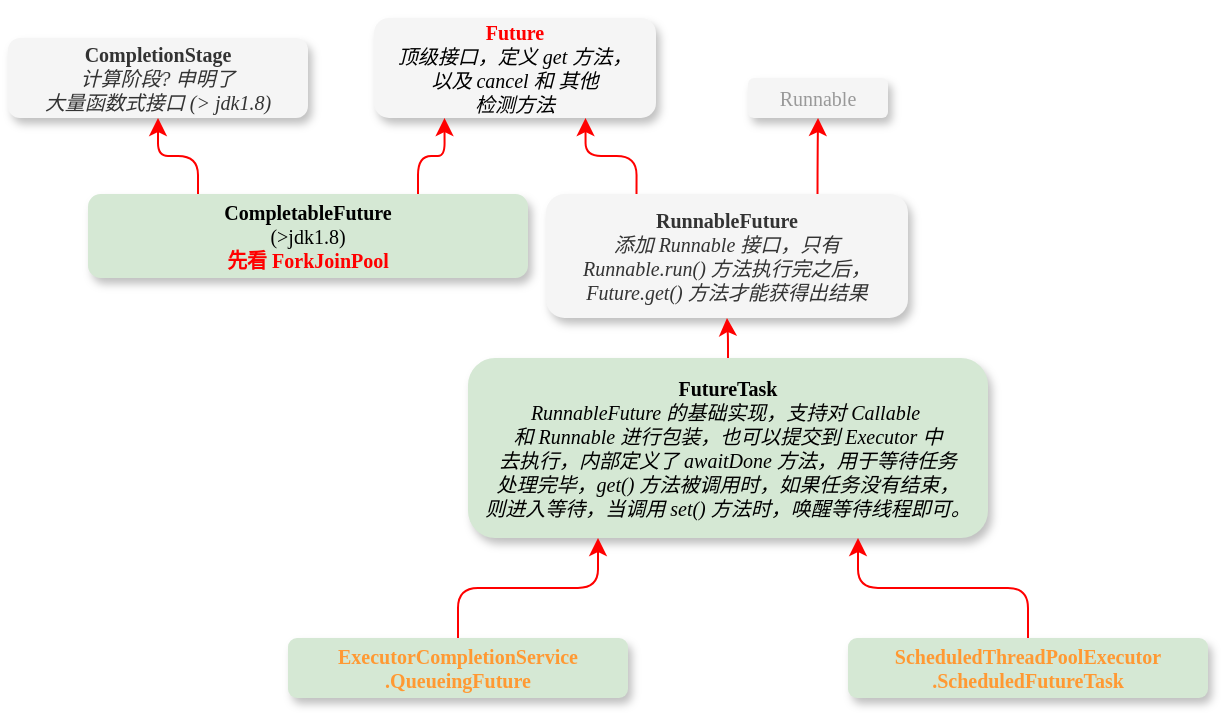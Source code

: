 <mxfile version="11.1.4" type="device"><diagram id="U2Z1WO3LWLE5SR3b2uf2" name="structure"><mxGraphModel dx="786" dy="528" grid="1" gridSize="10" guides="1" tooltips="1" connect="1" arrows="1" fold="1" page="1" pageScale="1" pageWidth="827" pageHeight="1169" math="0" shadow="0"><root><mxCell id="0"/><mxCell id="1" parent="0"/><mxCell id="oNzSMNmd7BD72jHinWVt-1" value="&lt;pre style=&quot;font-family: &amp;#34;menlo&amp;#34; ; font-size: 7.5pt&quot;&gt;Future&lt;br&gt;&lt;span style=&quot;font-weight: normal&quot;&gt;&lt;font color=&quot;#000000&quot;&gt;&lt;i&gt;顶级接口，定义 get 方法，&lt;br&gt;以及 cancel 和 其他&lt;br&gt;检测方法&lt;/i&gt;&lt;/font&gt;&lt;/span&gt;&lt;/pre&gt;" style="rounded=1;whiteSpace=wrap;html=1;fillColor=#f5f5f5;strokeColor=none;fontColor=#FF0000;labelBackgroundColor=none;fontStyle=1;shadow=1;comic=0;" parent="1" vertex="1"><mxGeometry x="303" y="160" width="141" height="50" as="geometry"/></mxCell><mxCell id="oNzSMNmd7BD72jHinWVt-2" value="&lt;pre style=&quot;font-family: &amp;#34;menlo&amp;#34; ; font-size: 7.5pt&quot;&gt;&lt;pre style=&quot;font-family: &amp;#34;menlo&amp;#34; ; font-size: 7.5pt&quot;&gt;&lt;b&gt;RunnableFuture&lt;/b&gt;&lt;br&gt;&lt;i&gt;添加 Runnable 接口，只有&lt;br&gt;Runnable.run() 方法执行完之后，&lt;br&gt;Future.get() 方法才能获得出结果&lt;/i&gt;&lt;/pre&gt;&lt;/pre&gt;" style="rounded=1;whiteSpace=wrap;html=1;fillColor=#f5f5f5;labelBackgroundColor=none;strokeColor=none;fontColor=#333333;shadow=1;comic=0;" parent="1" vertex="1"><mxGeometry x="389" y="248" width="181" height="62" as="geometry"/></mxCell><mxCell id="oNzSMNmd7BD72jHinWVt-3" value="&lt;pre style=&quot;font-family: menlo; font-size: 7.5pt;&quot;&gt;&lt;pre style=&quot;font-family: &amp;quot;menlo&amp;quot; ; font-size: 7.5pt&quot;&gt;Runnable&lt;/pre&gt;&lt;/pre&gt;" style="rounded=1;whiteSpace=wrap;html=1;fillColor=#f5f5f5;strokeColor=none;fontColor=#999999;labelBackgroundColor=none;shadow=1;comic=0;" parent="1" vertex="1"><mxGeometry x="490" y="190" width="70" height="20" as="geometry"/></mxCell><mxCell id="oNzSMNmd7BD72jHinWVt-4" value="&lt;pre style=&quot;font-family: &amp;#34;menlo&amp;#34; ; font-size: 7.5pt&quot;&gt;&lt;pre style=&quot;font-family: &amp;#34;menlo&amp;#34; ; font-size: 7.5pt&quot;&gt;&lt;pre style=&quot;font-family: &amp;#34;menlo&amp;#34; ; font-size: 7.5pt&quot;&gt;&lt;b&gt;FutureTask&lt;/b&gt;&lt;br&gt;&lt;i&gt;RunnableFuture 的基础实现，支持对 Callable &lt;br&gt;和 Runnable 进行包装，也可以提交到 Executor 中&lt;br/&gt;去执行，内部定义了 awaitDone 方法，用于等待任务&lt;br/&gt;处理完毕，get() 方法被调用时，如果任务没有结束，&lt;br/&gt;则进入等待，当调用 set() 方法时，唤醒等待线程即可。&lt;/i&gt;&lt;/pre&gt;&lt;/pre&gt;&lt;/pre&gt;" style="rounded=1;whiteSpace=wrap;html=1;fillColor=#d5e8d4;labelBackgroundColor=none;strokeColor=none;shadow=1;comic=0;" parent="1" vertex="1"><mxGeometry x="350" y="330" width="260" height="90" as="geometry"/></mxCell><mxCell id="oNzSMNmd7BD72jHinWVt-5" value="&lt;pre style=&quot;font-family: &amp;quot;menlo&amp;quot; ; font-size: 7.5pt&quot;&gt;&lt;pre style=&quot;font-family: &amp;quot;menlo&amp;quot; ; font-size: 7.5pt&quot;&gt;&lt;pre style=&quot;font-family: &amp;quot;menlo&amp;quot; ; font-size: 7.5pt&quot;&gt;&lt;pre style=&quot;font-family: &amp;quot;menlo&amp;quot; ; font-size: 7.5pt&quot;&gt;&lt;span style=&quot;font-size: 7.5pt ; white-space: normal&quot;&gt;ExecutorCompletionService&lt;br&gt;.&lt;/span&gt;QueueingFuture&lt;/pre&gt;&lt;/pre&gt;&lt;/pre&gt;&lt;/pre&gt;" style="rounded=1;whiteSpace=wrap;html=1;fillColor=#d5e8d4;labelBackgroundColor=none;strokeColor=none;shadow=1;comic=0;fontColor=#FF9933;fontStyle=1" parent="1" vertex="1"><mxGeometry x="260" y="470" width="170" height="30" as="geometry"/></mxCell><mxCell id="oNzSMNmd7BD72jHinWVt-6" value="&lt;pre style=&quot;font-family: &amp;quot;menlo&amp;quot; ; font-size: 7.5pt&quot;&gt;&lt;pre style=&quot;font-family: &amp;quot;menlo&amp;quot; ; font-size: 7.5pt&quot;&gt;&lt;pre style=&quot;font-family: &amp;quot;menlo&amp;quot; ; font-size: 7.5pt&quot;&gt;&lt;pre style=&quot;font-family: &amp;quot;menlo&amp;quot; ; font-size: 7.5pt&quot;&gt;&lt;span style=&quot;font-size: 7.5pt ; white-space: normal&quot;&gt;ScheduledThreadPoolExecutor&lt;br&gt;.&lt;/span&gt;ScheduledFutureTask&lt;/pre&gt;&lt;/pre&gt;&lt;/pre&gt;&lt;/pre&gt;" style="rounded=1;whiteSpace=wrap;html=1;fillColor=#d5e8d4;labelBackgroundColor=none;strokeColor=none;shadow=1;comic=0;fontColor=#FF9933;fontStyle=1" parent="1" vertex="1"><mxGeometry x="540" y="470" width="180" height="30" as="geometry"/></mxCell><mxCell id="oNzSMNmd7BD72jHinWVt-7" value="&lt;pre style=&quot;font-family: &amp;#34;menlo&amp;#34; ; font-size: 7.5pt&quot;&gt;&lt;pre style=&quot;font-family: &amp;#34;menlo&amp;#34; ; font-size: 7.5pt&quot;&gt;&lt;pre style=&quot;font-family: &amp;#34;menlo&amp;#34; ; font-size: 7.5pt&quot;&gt;&lt;b&gt;CompletableFuture&lt;/b&gt;&lt;br&gt;(&amp;gt;jdk1.8)&lt;br&gt;&lt;font color=&quot;#ff0000&quot;&gt;&lt;b&gt;先看 ForkJoinPool&lt;/b&gt;&lt;/font&gt;&lt;/pre&gt;&lt;/pre&gt;&lt;/pre&gt;" style="rounded=1;whiteSpace=wrap;html=1;fillColor=#d5e8d4;labelBackgroundColor=none;strokeColor=none;shadow=1;comic=0;" parent="1" vertex="1"><mxGeometry x="160" y="248" width="220" height="42" as="geometry"/></mxCell><mxCell id="oNzSMNmd7BD72jHinWVt-9" value="&lt;pre style=&quot;font-family: &amp;#34;menlo&amp;#34; ; font-size: 7.5pt&quot;&gt;&lt;pre style=&quot;font-family: &amp;#34;menlo&amp;#34; ; font-size: 7.5pt&quot;&gt;&lt;pre style=&quot;font-family: &amp;#34;menlo&amp;#34; ; font-size: 7.5pt&quot;&gt;&lt;pre style=&quot;font-family: &amp;#34;menlo&amp;#34; ; font-size: 7.5pt&quot;&gt;&lt;b&gt;CompletionStage&lt;/b&gt;&lt;br&gt;&lt;i&gt;计算阶段? 申明了&lt;br&gt;大量函数式接口 (&amp;gt; jdk1.8)&lt;/i&gt;&lt;/pre&gt;&lt;/pre&gt;&lt;/pre&gt;&lt;/pre&gt;" style="rounded=1;whiteSpace=wrap;html=1;fillColor=#f5f5f5;strokeColor=none;fontColor=#333333;labelBackgroundColor=none;shadow=1;comic=0;" parent="1" vertex="1"><mxGeometry x="120" y="170" width="150" height="40" as="geometry"/></mxCell><mxCell id="oNzSMNmd7BD72jHinWVt-11" value="" style="endArrow=classic;html=1;exitX=0.25;exitY=0;exitDx=0;exitDy=0;entryX=0.75;entryY=1;entryDx=0;entryDy=0;edgeStyle=orthogonalEdgeStyle;labelBackgroundColor=none;strokeColor=#FF0000;" parent="1" source="oNzSMNmd7BD72jHinWVt-2" target="oNzSMNmd7BD72jHinWVt-1" edge="1"><mxGeometry width="50" height="50" relative="1" as="geometry"><mxPoint x="309" y="310" as="sourcePoint"/><mxPoint x="449" y="190" as="targetPoint"/></mxGeometry></mxCell><mxCell id="oNzSMNmd7BD72jHinWVt-12" value="" style="endArrow=classic;html=1;edgeStyle=orthogonalEdgeStyle;exitX=0.75;exitY=0;exitDx=0;exitDy=0;entryX=0.5;entryY=1;entryDx=0;entryDy=0;labelBackgroundColor=none;strokeColor=#FF0000;" parent="1" source="oNzSMNmd7BD72jHinWVt-2" target="oNzSMNmd7BD72jHinWVt-3" edge="1"><mxGeometry width="50" height="50" relative="1" as="geometry"><mxPoint x="439" y="250" as="sourcePoint"/><mxPoint x="499" y="210" as="targetPoint"/></mxGeometry></mxCell><mxCell id="oNzSMNmd7BD72jHinWVt-14" value="" style="endArrow=classic;html=1;edgeStyle=orthogonalEdgeStyle;entryX=0.5;entryY=1;entryDx=0;entryDy=0;exitX=0.25;exitY=0;exitDx=0;exitDy=0;labelBackgroundColor=none;strokeColor=#FF0000;" parent="1" source="oNzSMNmd7BD72jHinWVt-7" target="oNzSMNmd7BD72jHinWVt-9" edge="1"><mxGeometry width="50" height="50" relative="1" as="geometry"><mxPoint x="159" y="260" as="sourcePoint"/><mxPoint x="219" y="220" as="targetPoint"/></mxGeometry></mxCell><mxCell id="oNzSMNmd7BD72jHinWVt-15" value="" style="endArrow=classic;html=1;edgeStyle=orthogonalEdgeStyle;entryX=0.5;entryY=1;entryDx=0;entryDy=0;exitX=0.5;exitY=0;exitDx=0;exitDy=0;labelBackgroundColor=none;strokeColor=#FF0000;" parent="1" source="oNzSMNmd7BD72jHinWVt-4" target="oNzSMNmd7BD72jHinWVt-2" edge="1"><mxGeometry width="50" height="50" relative="1" as="geometry"><mxPoint x="422" y="317.5" as="sourcePoint"/><mxPoint x="482" y="277.5" as="targetPoint"/></mxGeometry></mxCell><mxCell id="oNzSMNmd7BD72jHinWVt-16" value="" style="endArrow=classic;html=1;edgeStyle=orthogonalEdgeStyle;entryX=0.25;entryY=1;entryDx=0;entryDy=0;exitX=0.5;exitY=0;exitDx=0;exitDy=0;labelBackgroundColor=none;strokeColor=#FF0000;" parent="1" source="oNzSMNmd7BD72jHinWVt-5" target="oNzSMNmd7BD72jHinWVt-4" edge="1"><mxGeometry width="50" height="50" relative="1" as="geometry"><mxPoint x="369" y="362.5" as="sourcePoint"/><mxPoint x="429" y="322.5" as="targetPoint"/></mxGeometry></mxCell><mxCell id="oNzSMNmd7BD72jHinWVt-17" value="" style="endArrow=classic;html=1;edgeStyle=orthogonalEdgeStyle;entryX=0.75;entryY=1;entryDx=0;entryDy=0;exitX=0.5;exitY=0;exitDx=0;exitDy=0;labelBackgroundColor=none;strokeColor=#FF0000;" parent="1" source="oNzSMNmd7BD72jHinWVt-6" target="oNzSMNmd7BD72jHinWVt-4" edge="1"><mxGeometry width="50" height="50" relative="1" as="geometry"><mxPoint x="589" y="362.5" as="sourcePoint"/><mxPoint x="649" y="322.5" as="targetPoint"/></mxGeometry></mxCell><mxCell id="oNzSMNmd7BD72jHinWVt-19" value="" style="endArrow=classic;html=1;edgeStyle=orthogonalEdgeStyle;entryX=0.25;entryY=1;entryDx=0;entryDy=0;exitX=0.75;exitY=0;exitDx=0;exitDy=0;labelBackgroundColor=none;strokeColor=#FF0000;" parent="1" source="oNzSMNmd7BD72jHinWVt-7" target="oNzSMNmd7BD72jHinWVt-1" edge="1"><mxGeometry width="50" height="50" relative="1" as="geometry"><mxPoint x="309" y="270" as="sourcePoint"/><mxPoint x="279" y="210" as="targetPoint"/></mxGeometry></mxCell></root></mxGraphModel></diagram></mxfile>